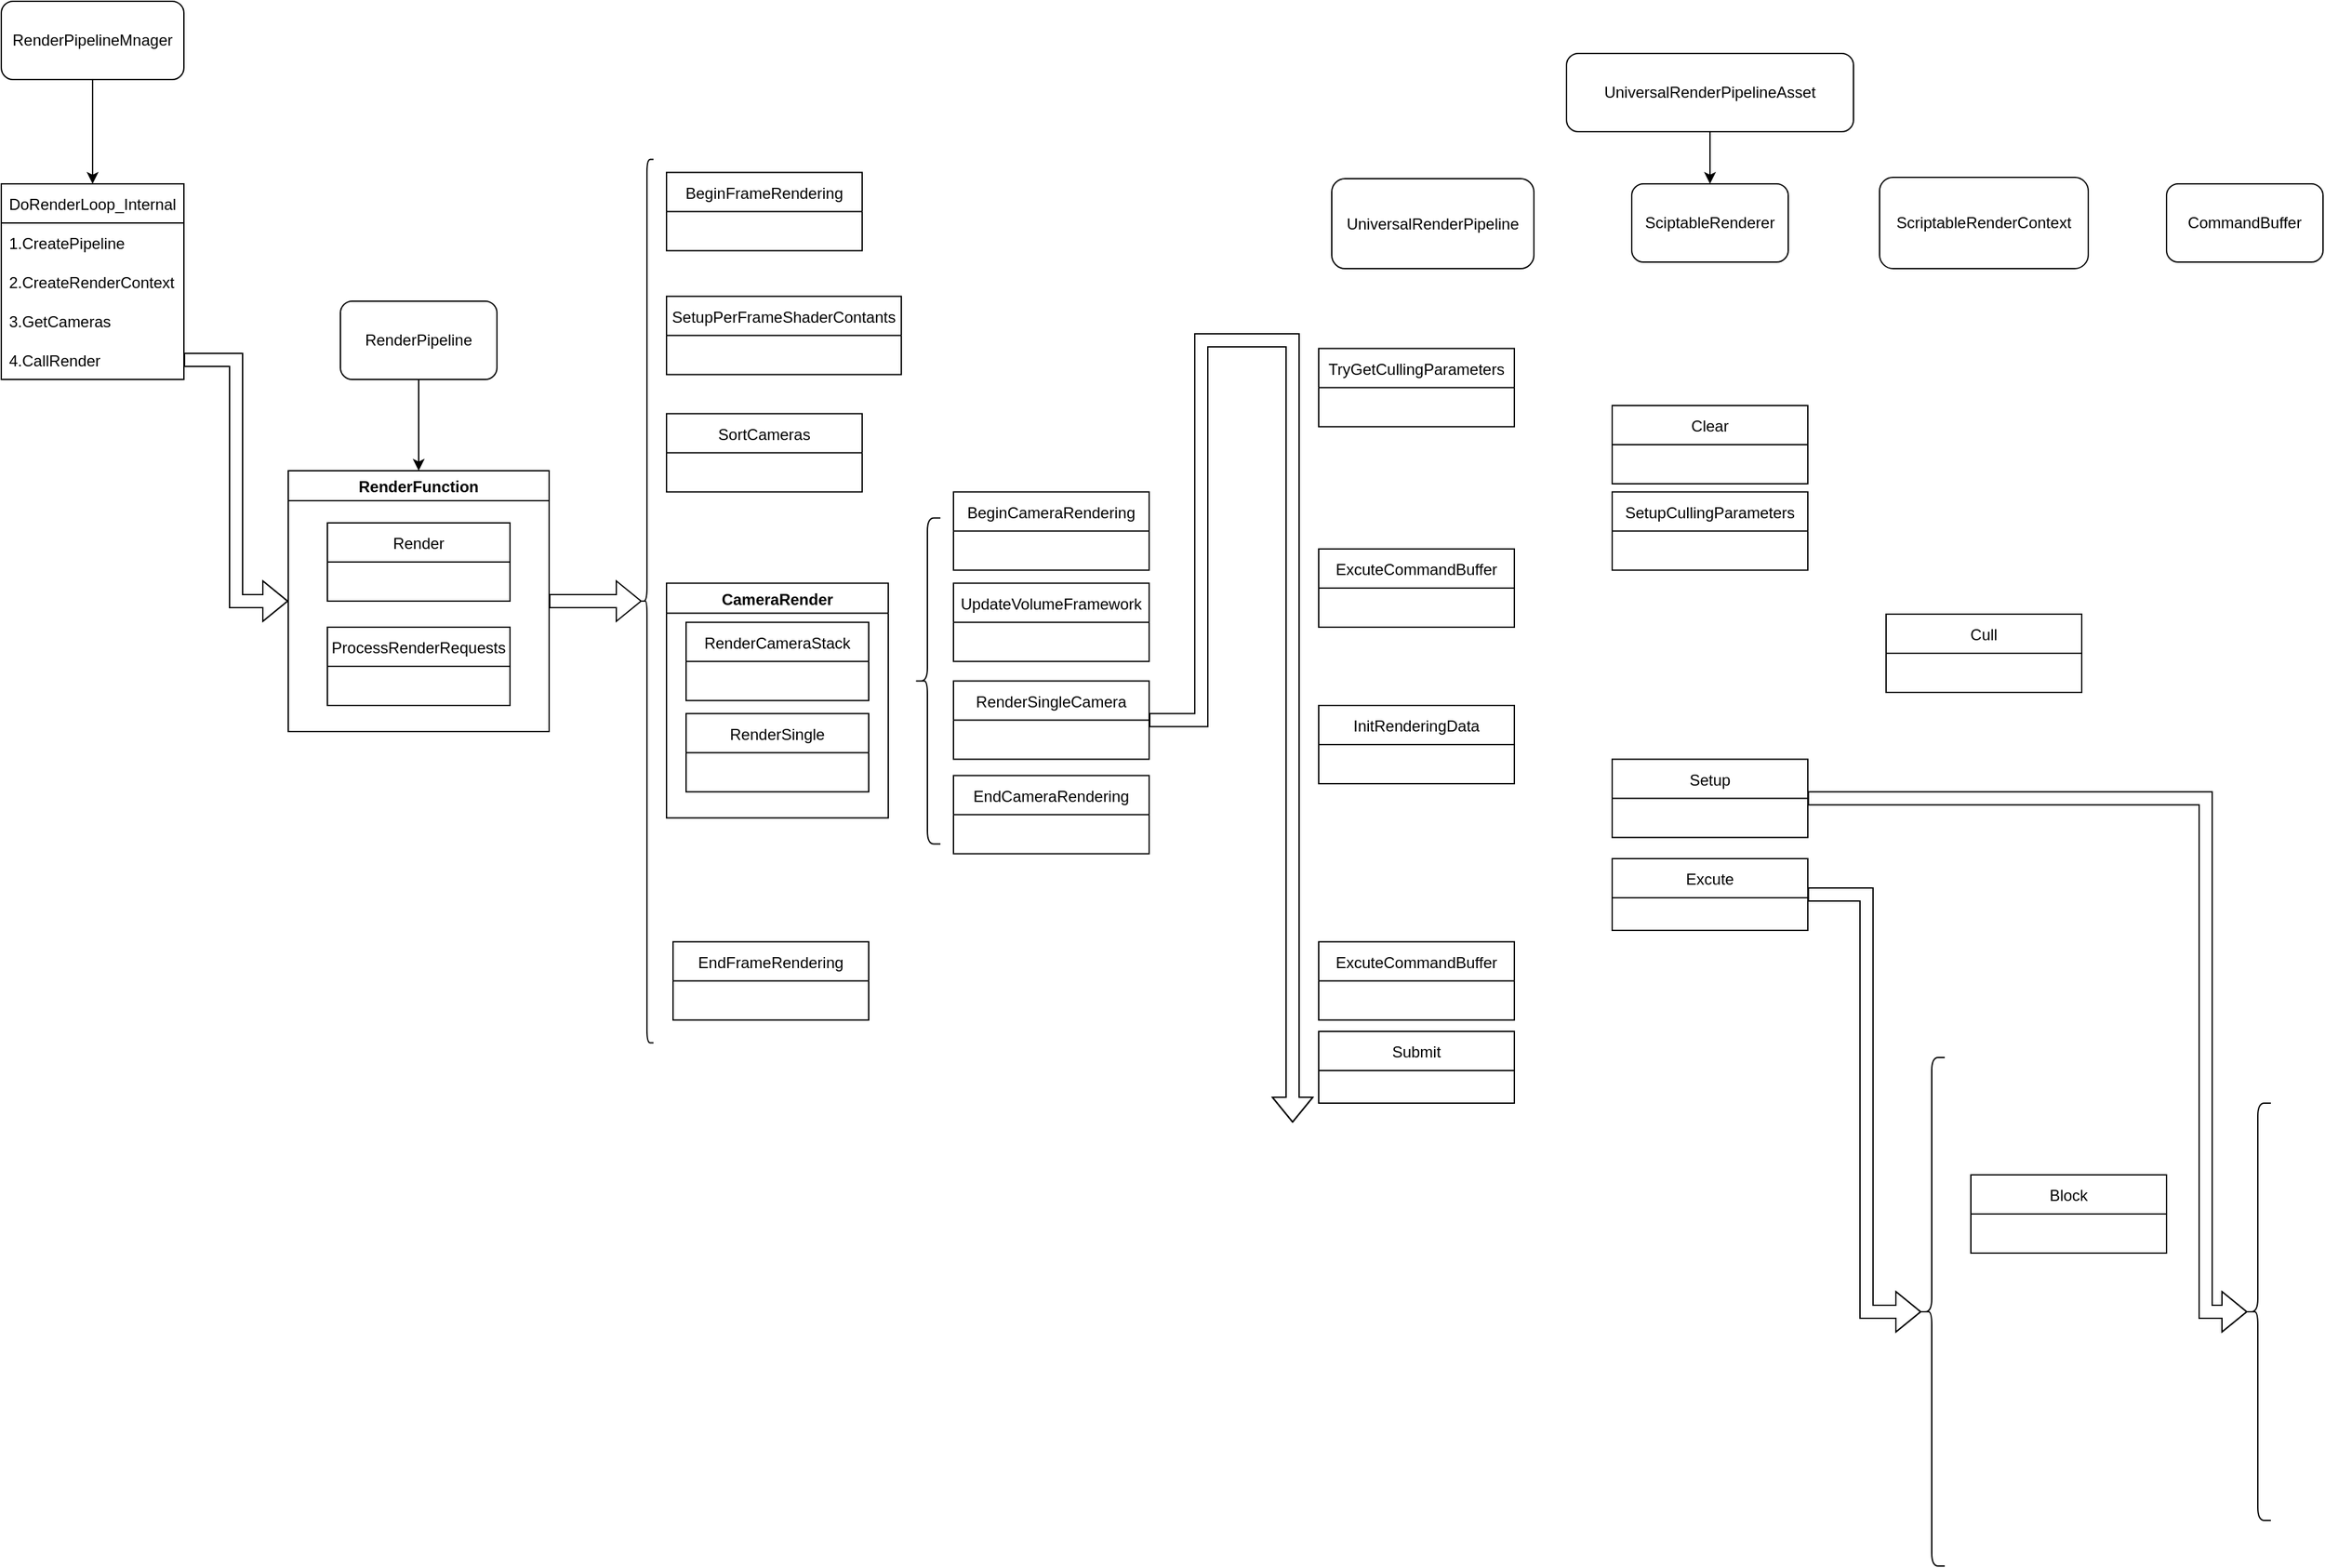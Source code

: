 <mxfile version="15.8.8" type="github">
  <diagram id="RfBSMWaB_wtDX9nXpygW" name="Page-1">
    <mxGraphModel dx="1422" dy="762" grid="1" gridSize="10" guides="1" tooltips="1" connect="1" arrows="1" fold="1" page="1" pageScale="1" pageWidth="980" pageHeight="1390" math="0" shadow="0">
      <root>
        <mxCell id="0" />
        <mxCell id="1" parent="0" />
        <mxCell id="bIuSFCN-ptNGRLUUuN7f-7" style="edgeStyle=orthogonalEdgeStyle;rounded=0;orthogonalLoop=1;jettySize=auto;html=1;entryX=0.5;entryY=0;entryDx=0;entryDy=0;" parent="1" source="mFvbt3JzNxKFWcf2Eg8F-2" target="bIuSFCN-ptNGRLUUuN7f-3" edge="1">
          <mxGeometry relative="1" as="geometry" />
        </mxCell>
        <mxCell id="mFvbt3JzNxKFWcf2Eg8F-2" value="RenderPipelineMnager" style="rounded=1;whiteSpace=wrap;html=1;" parent="1" vertex="1">
          <mxGeometry x="40" y="30" width="140" height="60" as="geometry" />
        </mxCell>
        <mxCell id="mFvbt3JzNxKFWcf2Eg8F-6" value="ScriptableRenderContext" style="rounded=1;whiteSpace=wrap;html=1;" parent="1" vertex="1">
          <mxGeometry x="1480" y="165" width="160" height="70" as="geometry" />
        </mxCell>
        <mxCell id="bIuSFCN-ptNGRLUUuN7f-3" value="DoRenderLoop_Internal" style="swimlane;fontStyle=0;childLayout=stackLayout;horizontal=1;startSize=30;horizontalStack=0;resizeParent=1;resizeParentMax=0;resizeLast=0;collapsible=1;marginBottom=0;" parent="1" vertex="1">
          <mxGeometry x="40" y="170" width="140" height="150" as="geometry" />
        </mxCell>
        <mxCell id="bIuSFCN-ptNGRLUUuN7f-4" value="1.CreatePipeline" style="text;strokeColor=none;fillColor=none;align=left;verticalAlign=middle;spacingLeft=4;spacingRight=4;overflow=hidden;points=[[0,0.5],[1,0.5]];portConstraint=eastwest;rotatable=0;" parent="bIuSFCN-ptNGRLUUuN7f-3" vertex="1">
          <mxGeometry y="30" width="140" height="30" as="geometry" />
        </mxCell>
        <mxCell id="bIuSFCN-ptNGRLUUuN7f-5" value="2.CreateRenderContext" style="text;strokeColor=none;fillColor=none;align=left;verticalAlign=middle;spacingLeft=4;spacingRight=4;overflow=hidden;points=[[0,0.5],[1,0.5]];portConstraint=eastwest;rotatable=0;" parent="bIuSFCN-ptNGRLUUuN7f-3" vertex="1">
          <mxGeometry y="60" width="140" height="30" as="geometry" />
        </mxCell>
        <mxCell id="bIuSFCN-ptNGRLUUuN7f-6" value="3.GetCameras" style="text;strokeColor=none;fillColor=none;align=left;verticalAlign=middle;spacingLeft=4;spacingRight=4;overflow=hidden;points=[[0,0.5],[1,0.5]];portConstraint=eastwest;rotatable=0;" parent="bIuSFCN-ptNGRLUUuN7f-3" vertex="1">
          <mxGeometry y="90" width="140" height="30" as="geometry" />
        </mxCell>
        <mxCell id="bIuSFCN-ptNGRLUUuN7f-8" value="4.CallRender" style="text;strokeColor=none;fillColor=none;align=left;verticalAlign=middle;spacingLeft=4;spacingRight=4;overflow=hidden;points=[[0,0.5],[1,0.5]];portConstraint=eastwest;rotatable=0;" parent="bIuSFCN-ptNGRLUUuN7f-3" vertex="1">
          <mxGeometry y="120" width="140" height="30" as="geometry" />
        </mxCell>
        <mxCell id="bIuSFCN-ptNGRLUUuN7f-17" style="edgeStyle=orthogonalEdgeStyle;rounded=0;orthogonalLoop=1;jettySize=auto;html=1;entryX=0.5;entryY=0;entryDx=0;entryDy=0;" parent="1" source="bIuSFCN-ptNGRLUUuN7f-11" target="bIuSFCN-ptNGRLUUuN7f-24" edge="1">
          <mxGeometry relative="1" as="geometry">
            <mxPoint x="370" y="390" as="targetPoint" />
          </mxGeometry>
        </mxCell>
        <mxCell id="bIuSFCN-ptNGRLUUuN7f-11" value="RenderPipeline" style="rounded=1;whiteSpace=wrap;html=1;" parent="1" vertex="1">
          <mxGeometry x="300" y="260" width="120" height="60" as="geometry" />
        </mxCell>
        <mxCell id="bIuSFCN-ptNGRLUUuN7f-18" style="edgeStyle=orthogonalEdgeStyle;rounded=0;orthogonalLoop=1;jettySize=auto;html=1;entryX=0;entryY=0.5;entryDx=0;entryDy=0;endArrow=block;endFill=0;shape=flexArrow;" parent="1" source="bIuSFCN-ptNGRLUUuN7f-8" target="bIuSFCN-ptNGRLUUuN7f-24" edge="1">
          <mxGeometry relative="1" as="geometry">
            <mxPoint x="295" y="435" as="targetPoint" />
          </mxGeometry>
        </mxCell>
        <mxCell id="bIuSFCN-ptNGRLUUuN7f-20" value="" style="shape=curlyBracket;whiteSpace=wrap;html=1;rounded=1;" parent="1" vertex="1">
          <mxGeometry x="530" y="151.25" width="10" height="677.5" as="geometry" />
        </mxCell>
        <mxCell id="bIuSFCN-ptNGRLUUuN7f-21" value="BeginFrameRendering" style="swimlane;fontStyle=0;childLayout=stackLayout;horizontal=1;startSize=30;horizontalStack=0;resizeParent=1;resizeParentMax=0;resizeLast=0;collapsible=1;marginBottom=0;" parent="1" vertex="1">
          <mxGeometry x="550" y="161.25" width="150" height="60" as="geometry">
            <mxRectangle x="490" y="215" width="150" height="30" as="alternateBounds" />
          </mxGeometry>
        </mxCell>
        <mxCell id="bIuSFCN-ptNGRLUUuN7f-61" style="edgeStyle=orthogonalEdgeStyle;rounded=0;orthogonalLoop=1;jettySize=auto;html=1;endArrow=classic;endFill=1;entryX=0.1;entryY=0.5;entryDx=0;entryDy=0;entryPerimeter=0;shape=flexArrow;" parent="1" source="bIuSFCN-ptNGRLUUuN7f-24" target="bIuSFCN-ptNGRLUUuN7f-20" edge="1">
          <mxGeometry relative="1" as="geometry">
            <mxPoint x="520" y="500" as="targetPoint" />
          </mxGeometry>
        </mxCell>
        <mxCell id="bIuSFCN-ptNGRLUUuN7f-24" value="RenderFunction" style="swimlane;startSize=23;" parent="1" vertex="1">
          <mxGeometry x="260" y="390" width="200" height="200" as="geometry" />
        </mxCell>
        <mxCell id="bIuSFCN-ptNGRLUUuN7f-25" value="Render" style="swimlane;fontStyle=0;childLayout=stackLayout;horizontal=1;startSize=30;horizontalStack=0;resizeParent=1;resizeParentMax=0;resizeLast=0;collapsible=1;marginBottom=0;" parent="bIuSFCN-ptNGRLUUuN7f-24" vertex="1">
          <mxGeometry x="30" y="40" width="140" height="60" as="geometry" />
        </mxCell>
        <mxCell id="bIuSFCN-ptNGRLUUuN7f-29" value="ProcessRenderRequests" style="swimlane;fontStyle=0;childLayout=stackLayout;horizontal=1;startSize=30;horizontalStack=0;resizeParent=1;resizeParentMax=0;resizeLast=0;collapsible=1;marginBottom=0;" parent="bIuSFCN-ptNGRLUUuN7f-24" vertex="1">
          <mxGeometry x="30" y="120" width="140" height="60" as="geometry">
            <mxRectangle x="30" y="120" width="170" height="30" as="alternateBounds" />
          </mxGeometry>
        </mxCell>
        <mxCell id="bIuSFCN-ptNGRLUUuN7f-34" value="SetupPerFrameShaderContants" style="swimlane;fontStyle=0;childLayout=stackLayout;horizontal=1;startSize=30;horizontalStack=0;resizeParent=1;resizeParentMax=0;resizeLast=0;collapsible=1;marginBottom=0;" parent="1" vertex="1">
          <mxGeometry x="550" y="256.25" width="180" height="60" as="geometry">
            <mxRectangle x="490" y="310" width="200" height="30" as="alternateBounds" />
          </mxGeometry>
        </mxCell>
        <mxCell id="bIuSFCN-ptNGRLUUuN7f-38" value="SortCameras" style="swimlane;fontStyle=0;childLayout=stackLayout;horizontal=1;startSize=30;horizontalStack=0;resizeParent=1;resizeParentMax=0;resizeLast=0;collapsible=1;marginBottom=0;" parent="1" vertex="1">
          <mxGeometry x="550" y="346.25" width="150" height="60" as="geometry">
            <mxRectangle x="490" y="215" width="150" height="30" as="alternateBounds" />
          </mxGeometry>
        </mxCell>
        <mxCell id="bIuSFCN-ptNGRLUUuN7f-49" value="CameraRender" style="swimlane;startSize=23;" parent="1" vertex="1">
          <mxGeometry x="550" y="476.25" width="170" height="180" as="geometry" />
        </mxCell>
        <mxCell id="bIuSFCN-ptNGRLUUuN7f-50" value="RenderCameraStack" style="swimlane;fontStyle=0;childLayout=stackLayout;horizontal=1;startSize=30;horizontalStack=0;resizeParent=1;resizeParentMax=0;resizeLast=0;collapsible=1;marginBottom=0;" parent="bIuSFCN-ptNGRLUUuN7f-49" vertex="1">
          <mxGeometry x="15" y="30" width="140" height="60" as="geometry" />
        </mxCell>
        <mxCell id="bIuSFCN-ptNGRLUUuN7f-51" value="RenderSingle" style="swimlane;fontStyle=0;childLayout=stackLayout;horizontal=1;startSize=30;horizontalStack=0;resizeParent=1;resizeParentMax=0;resizeLast=0;collapsible=1;marginBottom=0;" parent="bIuSFCN-ptNGRLUUuN7f-49" vertex="1">
          <mxGeometry x="15" y="100" width="140" height="60" as="geometry">
            <mxRectangle x="30" y="120" width="170" height="30" as="alternateBounds" />
          </mxGeometry>
        </mxCell>
        <mxCell id="bIuSFCN-ptNGRLUUuN7f-53" value="" style="shape=curlyBracket;whiteSpace=wrap;html=1;rounded=1;" parent="1" vertex="1">
          <mxGeometry x="740" y="426.25" width="20" height="250" as="geometry" />
        </mxCell>
        <mxCell id="bIuSFCN-ptNGRLUUuN7f-54" value="BeginCameraRendering" style="swimlane;fontStyle=0;childLayout=stackLayout;horizontal=1;startSize=30;horizontalStack=0;resizeParent=1;resizeParentMax=0;resizeLast=0;collapsible=1;marginBottom=0;" parent="1" vertex="1">
          <mxGeometry x="770" y="406.25" width="150" height="60" as="geometry">
            <mxRectangle x="490" y="215" width="150" height="30" as="alternateBounds" />
          </mxGeometry>
        </mxCell>
        <mxCell id="bIuSFCN-ptNGRLUUuN7f-55" value="EndCameraRendering" style="swimlane;fontStyle=0;childLayout=stackLayout;horizontal=1;startSize=30;horizontalStack=0;resizeParent=1;resizeParentMax=0;resizeLast=0;collapsible=1;marginBottom=0;" parent="1" vertex="1">
          <mxGeometry x="770" y="623.75" width="150" height="60" as="geometry">
            <mxRectangle x="490" y="215" width="150" height="30" as="alternateBounds" />
          </mxGeometry>
        </mxCell>
        <mxCell id="bIuSFCN-ptNGRLUUuN7f-56" value="UpdateVolumeFramework" style="swimlane;fontStyle=0;childLayout=stackLayout;horizontal=1;startSize=30;horizontalStack=0;resizeParent=1;resizeParentMax=0;resizeLast=0;collapsible=1;marginBottom=0;" parent="1" vertex="1">
          <mxGeometry x="770" y="476.25" width="150" height="60" as="geometry">
            <mxRectangle x="490" y="215" width="150" height="30" as="alternateBounds" />
          </mxGeometry>
        </mxCell>
        <mxCell id="bIuSFCN-ptNGRLUUuN7f-63" style="edgeStyle=orthogonalEdgeStyle;shape=flexArrow;rounded=0;orthogonalLoop=1;jettySize=auto;html=1;endArrow=classic;endFill=1;" parent="1" source="bIuSFCN-ptNGRLUUuN7f-57" edge="1">
          <mxGeometry relative="1" as="geometry">
            <mxPoint x="1030" y="890" as="targetPoint" />
            <Array as="points">
              <mxPoint x="960" y="581" />
              <mxPoint x="960" y="290" />
              <mxPoint x="1030" y="290" />
            </Array>
          </mxGeometry>
        </mxCell>
        <mxCell id="bIuSFCN-ptNGRLUUuN7f-57" value="RenderSingleCamera" style="swimlane;fontStyle=0;childLayout=stackLayout;horizontal=1;startSize=30;horizontalStack=0;resizeParent=1;resizeParentMax=0;resizeLast=0;collapsible=1;marginBottom=0;" parent="1" vertex="1">
          <mxGeometry x="770" y="551.25" width="150" height="60" as="geometry">
            <mxRectangle x="490" y="215" width="150" height="30" as="alternateBounds" />
          </mxGeometry>
        </mxCell>
        <mxCell id="bIuSFCN-ptNGRLUUuN7f-58" value="EndFrameRendering" style="swimlane;fontStyle=0;childLayout=stackLayout;horizontal=1;startSize=30;horizontalStack=0;resizeParent=1;resizeParentMax=0;resizeLast=0;collapsible=1;marginBottom=0;" parent="1" vertex="1">
          <mxGeometry x="555" y="751.25" width="150" height="60" as="geometry">
            <mxRectangle x="490" y="215" width="150" height="30" as="alternateBounds" />
          </mxGeometry>
        </mxCell>
        <mxCell id="bIuSFCN-ptNGRLUUuN7f-59" value="SciptableRenderer" style="rounded=1;whiteSpace=wrap;html=1;" parent="1" vertex="1">
          <mxGeometry x="1290" y="170" width="120" height="60" as="geometry" />
        </mxCell>
        <mxCell id="bIuSFCN-ptNGRLUUuN7f-60" value="CommandBuffer" style="rounded=1;whiteSpace=wrap;html=1;" parent="1" vertex="1">
          <mxGeometry x="1700" y="170" width="120" height="60" as="geometry" />
        </mxCell>
        <mxCell id="bIuSFCN-ptNGRLUUuN7f-64" value="TryGetCullingParameters" style="swimlane;fontStyle=0;childLayout=stackLayout;horizontal=1;startSize=30;horizontalStack=0;resizeParent=1;resizeParentMax=0;resizeLast=0;collapsible=1;marginBottom=0;" parent="1" vertex="1">
          <mxGeometry x="1050" y="296.25" width="150" height="60" as="geometry">
            <mxRectangle x="490" y="215" width="150" height="30" as="alternateBounds" />
          </mxGeometry>
        </mxCell>
        <mxCell id="bIuSFCN-ptNGRLUUuN7f-68" style="edgeStyle=orthogonalEdgeStyle;rounded=0;orthogonalLoop=1;jettySize=auto;html=1;endArrow=classic;endFill=1;" parent="1" source="bIuSFCN-ptNGRLUUuN7f-65" target="bIuSFCN-ptNGRLUUuN7f-59" edge="1">
          <mxGeometry relative="1" as="geometry" />
        </mxCell>
        <mxCell id="bIuSFCN-ptNGRLUUuN7f-65" value="UniversalRenderPipelineAsset" style="rounded=1;whiteSpace=wrap;html=1;" parent="1" vertex="1">
          <mxGeometry x="1240" y="70" width="220" height="60" as="geometry" />
        </mxCell>
        <mxCell id="bIuSFCN-ptNGRLUUuN7f-69" value="SetupCullingParameters" style="swimlane;fontStyle=0;childLayout=stackLayout;horizontal=1;startSize=30;horizontalStack=0;resizeParent=1;resizeParentMax=0;resizeLast=0;collapsible=1;marginBottom=0;" parent="1" vertex="1">
          <mxGeometry x="1275" y="406.25" width="150" height="60" as="geometry">
            <mxRectangle x="490" y="215" width="150" height="30" as="alternateBounds" />
          </mxGeometry>
        </mxCell>
        <mxCell id="bIuSFCN-ptNGRLUUuN7f-71" value="Cull" style="swimlane;fontStyle=0;childLayout=stackLayout;horizontal=1;startSize=30;horizontalStack=0;resizeParent=1;resizeParentMax=0;resizeLast=0;collapsible=1;marginBottom=0;" parent="1" vertex="1">
          <mxGeometry x="1485" y="500" width="150" height="60" as="geometry">
            <mxRectangle x="490" y="215" width="150" height="30" as="alternateBounds" />
          </mxGeometry>
        </mxCell>
        <mxCell id="bIuSFCN-ptNGRLUUuN7f-74" value="InitRenderingData" style="swimlane;fontStyle=0;childLayout=stackLayout;horizontal=1;startSize=30;horizontalStack=0;resizeParent=1;resizeParentMax=0;resizeLast=0;collapsible=1;marginBottom=0;" parent="1" vertex="1">
          <mxGeometry x="1050" y="570" width="150" height="60" as="geometry">
            <mxRectangle x="490" y="215" width="150" height="30" as="alternateBounds" />
          </mxGeometry>
        </mxCell>
        <mxCell id="xARUxOqzdt2QB9hRTDa9-7" style="edgeStyle=orthogonalEdgeStyle;shape=flexArrow;rounded=0;orthogonalLoop=1;jettySize=auto;html=1;entryX=0.1;entryY=0.5;entryDx=0;entryDy=0;entryPerimeter=0;endArrow=classic;endFill=1;" edge="1" parent="1" source="bIuSFCN-ptNGRLUUuN7f-75" target="xARUxOqzdt2QB9hRTDa9-2">
          <mxGeometry relative="1" as="geometry">
            <Array as="points">
              <mxPoint x="1730" y="641" />
              <mxPoint x="1730" y="1035" />
            </Array>
          </mxGeometry>
        </mxCell>
        <mxCell id="bIuSFCN-ptNGRLUUuN7f-75" value="Setup" style="swimlane;fontStyle=0;childLayout=stackLayout;horizontal=1;startSize=30;horizontalStack=0;resizeParent=1;resizeParentMax=0;resizeLast=0;collapsible=1;marginBottom=0;" parent="1" vertex="1">
          <mxGeometry x="1275" y="611.25" width="150" height="60" as="geometry">
            <mxRectangle x="490" y="215" width="150" height="30" as="alternateBounds" />
          </mxGeometry>
        </mxCell>
        <mxCell id="xARUxOqzdt2QB9hRTDa9-9" style="edgeStyle=orthogonalEdgeStyle;shape=flexArrow;rounded=0;orthogonalLoop=1;jettySize=auto;html=1;entryX=0.1;entryY=0.5;entryDx=0;entryDy=0;entryPerimeter=0;endArrow=classic;endFill=1;" edge="1" parent="1" source="bIuSFCN-ptNGRLUUuN7f-77" target="xARUxOqzdt2QB9hRTDa9-8">
          <mxGeometry relative="1" as="geometry">
            <Array as="points">
              <mxPoint x="1470" y="715" />
              <mxPoint x="1470" y="1035" />
            </Array>
          </mxGeometry>
        </mxCell>
        <mxCell id="bIuSFCN-ptNGRLUUuN7f-77" value="Excute" style="swimlane;fontStyle=0;childLayout=stackLayout;horizontal=1;startSize=30;horizontalStack=0;resizeParent=1;resizeParentMax=0;resizeLast=0;collapsible=1;marginBottom=0;" parent="1" vertex="1">
          <mxGeometry x="1275" y="687.5" width="150" height="55" as="geometry">
            <mxRectangle x="490" y="215" width="150" height="30" as="alternateBounds" />
          </mxGeometry>
        </mxCell>
        <mxCell id="bIuSFCN-ptNGRLUUuN7f-80" value="Submit" style="swimlane;fontStyle=0;childLayout=stackLayout;horizontal=1;startSize=30;horizontalStack=0;resizeParent=1;resizeParentMax=0;resizeLast=0;collapsible=1;marginBottom=0;" parent="1" vertex="1">
          <mxGeometry x="1050" y="820" width="150" height="55" as="geometry">
            <mxRectangle x="490" y="215" width="150" height="30" as="alternateBounds" />
          </mxGeometry>
        </mxCell>
        <mxCell id="bIuSFCN-ptNGRLUUuN7f-81" value="UniversalRenderPipeline" style="rounded=1;whiteSpace=wrap;html=1;" parent="1" vertex="1">
          <mxGeometry x="1060" y="166" width="155" height="69" as="geometry" />
        </mxCell>
        <mxCell id="bIuSFCN-ptNGRLUUuN7f-84" value="ExcuteCommandBuffer" style="swimlane;fontStyle=0;childLayout=stackLayout;horizontal=1;startSize=30;horizontalStack=0;resizeParent=1;resizeParentMax=0;resizeLast=0;collapsible=1;marginBottom=0;" parent="1" vertex="1">
          <mxGeometry x="1050" y="450" width="150" height="60" as="geometry">
            <mxRectangle x="490" y="215" width="150" height="30" as="alternateBounds" />
          </mxGeometry>
        </mxCell>
        <mxCell id="bIuSFCN-ptNGRLUUuN7f-85" value="ExcuteCommandBuffer" style="swimlane;fontStyle=0;childLayout=stackLayout;horizontal=1;startSize=30;horizontalStack=0;resizeParent=1;resizeParentMax=0;resizeLast=0;collapsible=1;marginBottom=0;" parent="1" vertex="1">
          <mxGeometry x="1050" y="751.25" width="150" height="60" as="geometry">
            <mxRectangle x="490" y="215" width="150" height="30" as="alternateBounds" />
          </mxGeometry>
        </mxCell>
        <mxCell id="bIuSFCN-ptNGRLUUuN7f-87" value="Clear" style="swimlane;fontStyle=0;childLayout=stackLayout;horizontal=1;startSize=30;horizontalStack=0;resizeParent=1;resizeParentMax=0;resizeLast=0;collapsible=1;marginBottom=0;" parent="1" vertex="1">
          <mxGeometry x="1275" y="340" width="150" height="60" as="geometry">
            <mxRectangle x="490" y="215" width="150" height="30" as="alternateBounds" />
          </mxGeometry>
        </mxCell>
        <mxCell id="xARUxOqzdt2QB9hRTDa9-2" value="" style="shape=curlyBracket;whiteSpace=wrap;html=1;rounded=1;" vertex="1" parent="1">
          <mxGeometry x="1760" y="875" width="20" height="320" as="geometry" />
        </mxCell>
        <mxCell id="xARUxOqzdt2QB9hRTDa9-8" value="" style="shape=curlyBracket;whiteSpace=wrap;html=1;rounded=1;" vertex="1" parent="1">
          <mxGeometry x="1510" y="840" width="20" height="390" as="geometry" />
        </mxCell>
        <mxCell id="xARUxOqzdt2QB9hRTDa9-10" value="Block" style="swimlane;fontStyle=0;childLayout=stackLayout;horizontal=1;startSize=30;horizontalStack=0;resizeParent=1;resizeParentMax=0;resizeLast=0;collapsible=1;marginBottom=0;" vertex="1" parent="1">
          <mxGeometry x="1550" y="930" width="150" height="60" as="geometry">
            <mxRectangle x="490" y="215" width="150" height="30" as="alternateBounds" />
          </mxGeometry>
        </mxCell>
      </root>
    </mxGraphModel>
  </diagram>
</mxfile>
